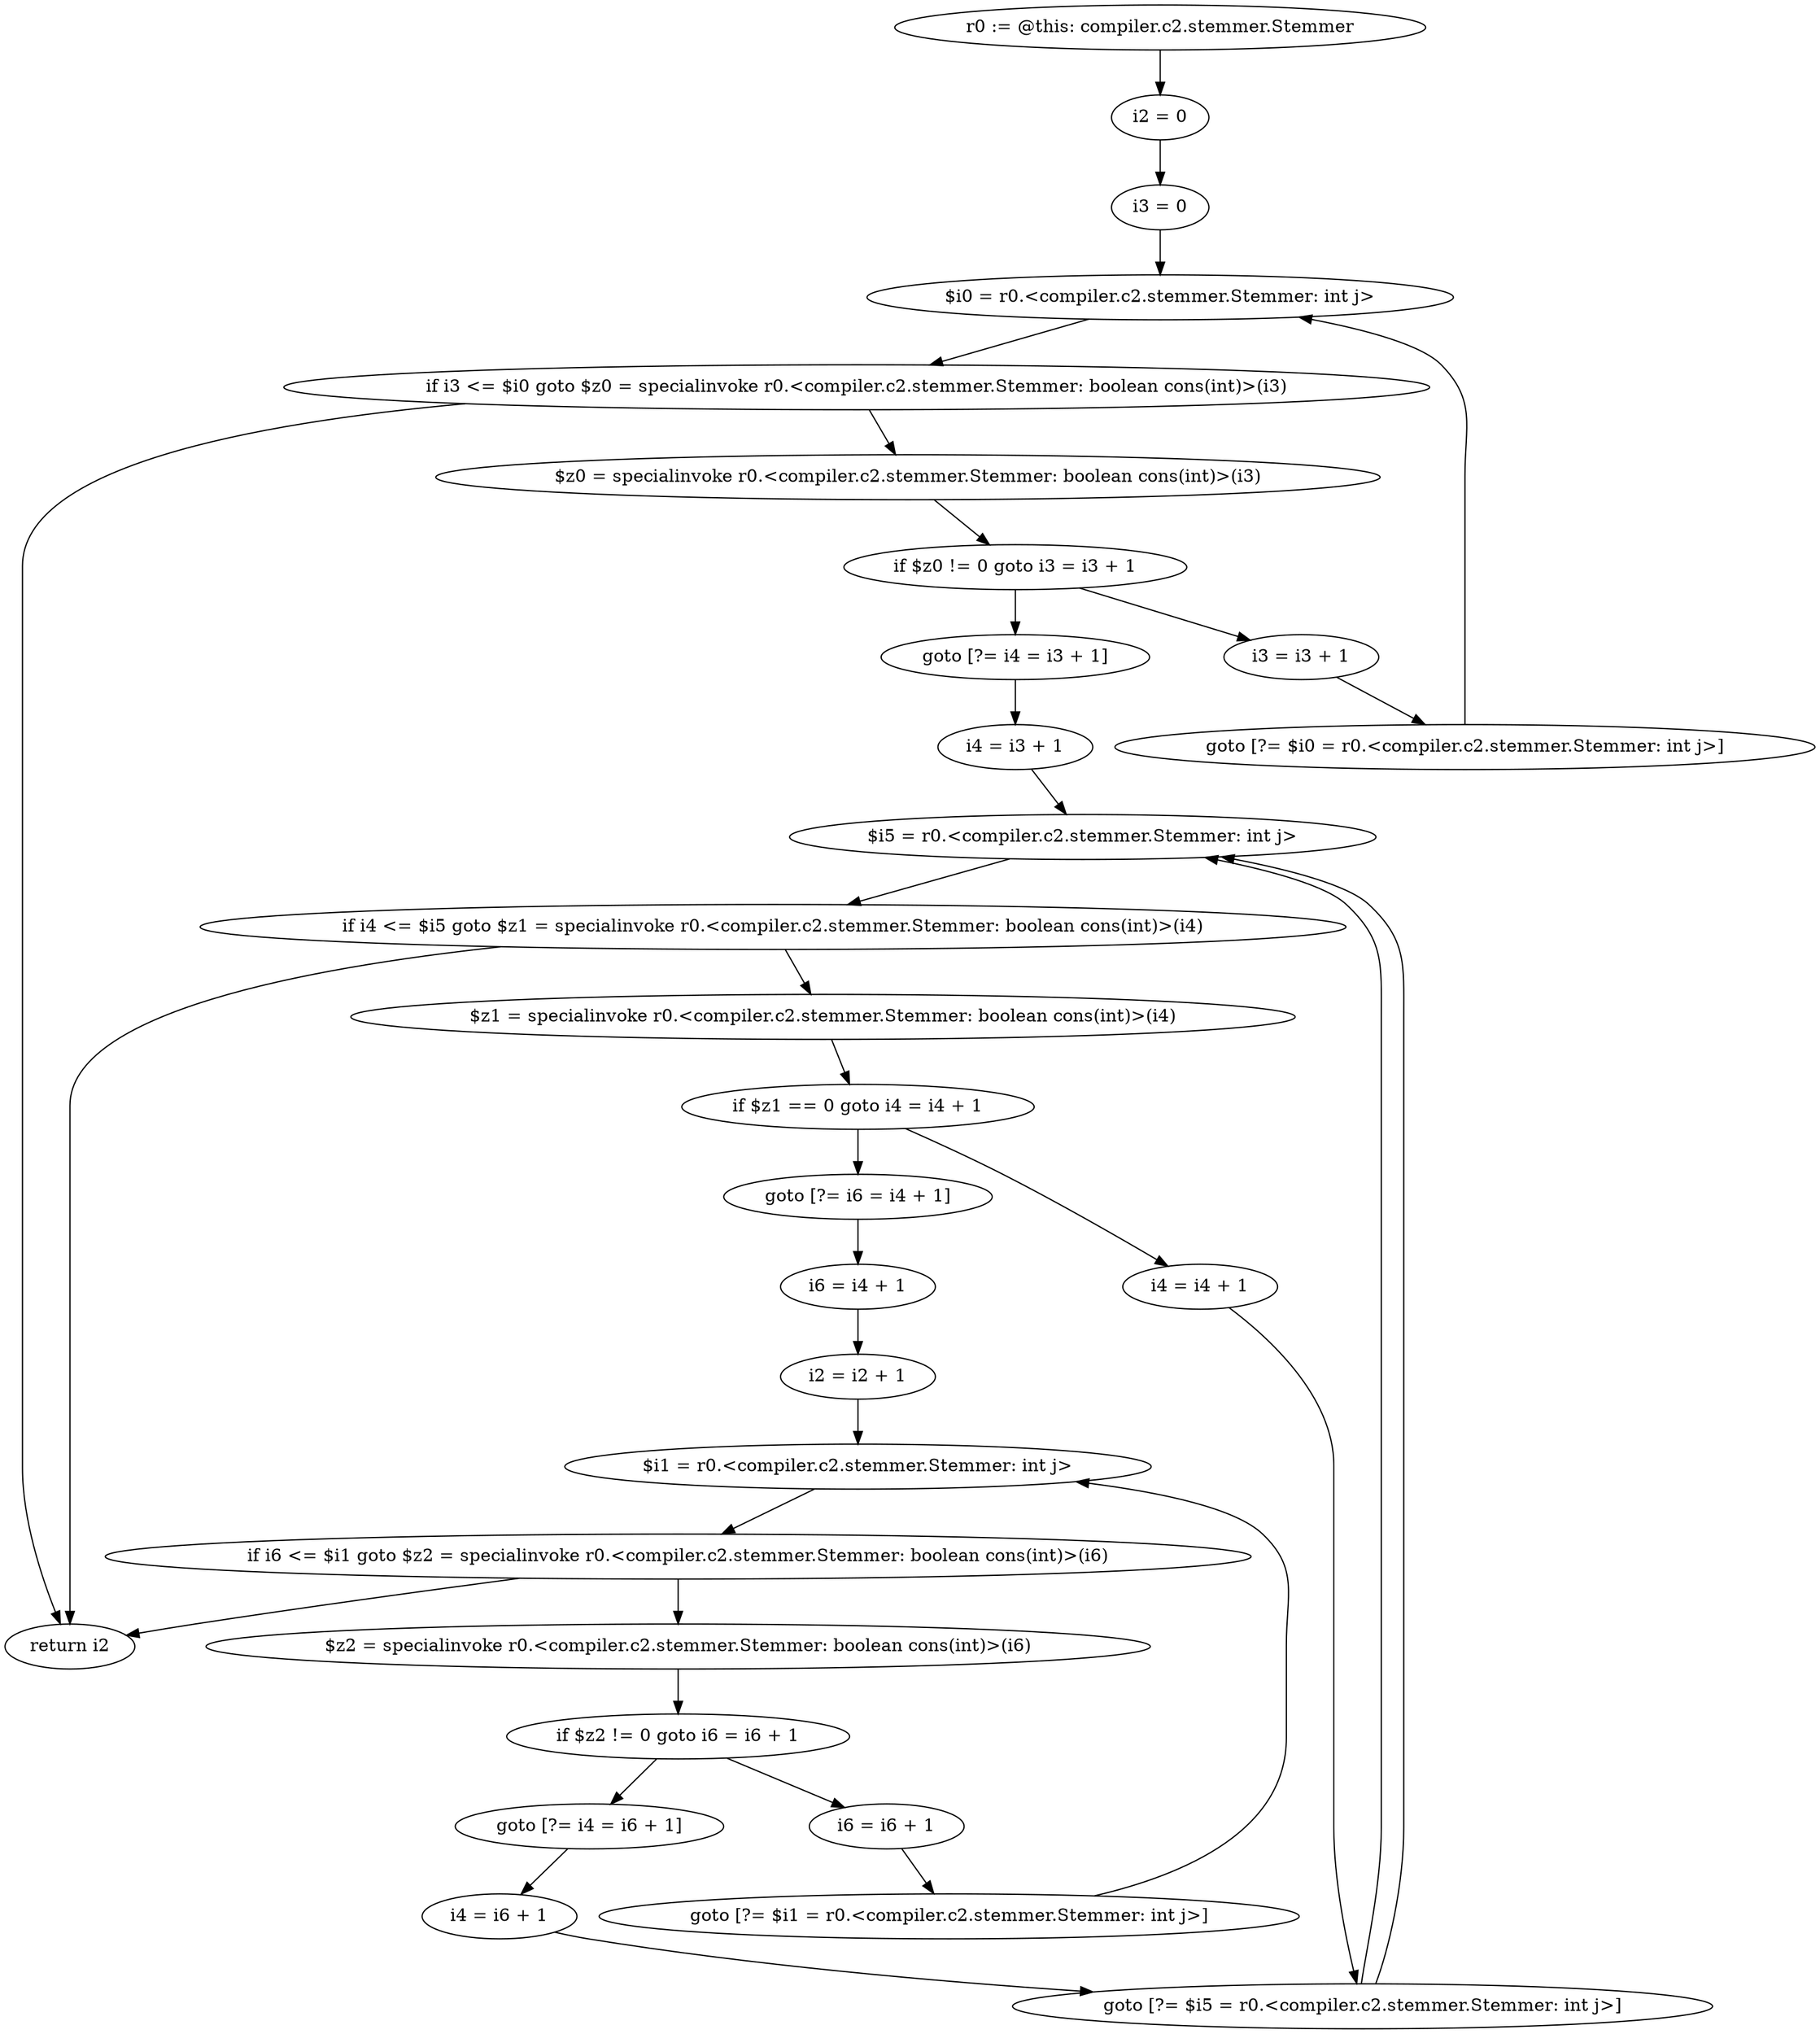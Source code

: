 digraph "unitGraph" {
    "r0 := @this: compiler.c2.stemmer.Stemmer"
    "i2 = 0"
    "i3 = 0"
    "$i0 = r0.<compiler.c2.stemmer.Stemmer: int j>"
    "if i3 <= $i0 goto $z0 = specialinvoke r0.<compiler.c2.stemmer.Stemmer: boolean cons(int)>(i3)"
    "return i2"
    "$z0 = specialinvoke r0.<compiler.c2.stemmer.Stemmer: boolean cons(int)>(i3)"
    "if $z0 != 0 goto i3 = i3 + 1"
    "goto [?= i4 = i3 + 1]"
    "i3 = i3 + 1"
    "goto [?= $i0 = r0.<compiler.c2.stemmer.Stemmer: int j>]"
    "i4 = i3 + 1"
    "$i5 = r0.<compiler.c2.stemmer.Stemmer: int j>"
    "if i4 <= $i5 goto $z1 = specialinvoke r0.<compiler.c2.stemmer.Stemmer: boolean cons(int)>(i4)"
    "$z1 = specialinvoke r0.<compiler.c2.stemmer.Stemmer: boolean cons(int)>(i4)"
    "if $z1 == 0 goto i4 = i4 + 1"
    "goto [?= i6 = i4 + 1]"
    "i4 = i4 + 1"
    "goto [?= $i5 = r0.<compiler.c2.stemmer.Stemmer: int j>]"
    "i6 = i4 + 1"
    "i2 = i2 + 1"
    "$i1 = r0.<compiler.c2.stemmer.Stemmer: int j>"
    "if i6 <= $i1 goto $z2 = specialinvoke r0.<compiler.c2.stemmer.Stemmer: boolean cons(int)>(i6)"
    "$z2 = specialinvoke r0.<compiler.c2.stemmer.Stemmer: boolean cons(int)>(i6)"
    "if $z2 != 0 goto i6 = i6 + 1"
    "goto [?= i4 = i6 + 1]"
    "i6 = i6 + 1"
    "goto [?= $i1 = r0.<compiler.c2.stemmer.Stemmer: int j>]"
    "i4 = i6 + 1"
    "r0 := @this: compiler.c2.stemmer.Stemmer"->"i2 = 0";
    "i2 = 0"->"i3 = 0";
    "i3 = 0"->"$i0 = r0.<compiler.c2.stemmer.Stemmer: int j>";
    "$i0 = r0.<compiler.c2.stemmer.Stemmer: int j>"->"if i3 <= $i0 goto $z0 = specialinvoke r0.<compiler.c2.stemmer.Stemmer: boolean cons(int)>(i3)";
    "if i3 <= $i0 goto $z0 = specialinvoke r0.<compiler.c2.stemmer.Stemmer: boolean cons(int)>(i3)"->"return i2";
    "if i3 <= $i0 goto $z0 = specialinvoke r0.<compiler.c2.stemmer.Stemmer: boolean cons(int)>(i3)"->"$z0 = specialinvoke r0.<compiler.c2.stemmer.Stemmer: boolean cons(int)>(i3)";
    "$z0 = specialinvoke r0.<compiler.c2.stemmer.Stemmer: boolean cons(int)>(i3)"->"if $z0 != 0 goto i3 = i3 + 1";
    "if $z0 != 0 goto i3 = i3 + 1"->"goto [?= i4 = i3 + 1]";
    "if $z0 != 0 goto i3 = i3 + 1"->"i3 = i3 + 1";
    "goto [?= i4 = i3 + 1]"->"i4 = i3 + 1";
    "i3 = i3 + 1"->"goto [?= $i0 = r0.<compiler.c2.stemmer.Stemmer: int j>]";
    "goto [?= $i0 = r0.<compiler.c2.stemmer.Stemmer: int j>]"->"$i0 = r0.<compiler.c2.stemmer.Stemmer: int j>";
    "i4 = i3 + 1"->"$i5 = r0.<compiler.c2.stemmer.Stemmer: int j>";
    "$i5 = r0.<compiler.c2.stemmer.Stemmer: int j>"->"if i4 <= $i5 goto $z1 = specialinvoke r0.<compiler.c2.stemmer.Stemmer: boolean cons(int)>(i4)";
    "if i4 <= $i5 goto $z1 = specialinvoke r0.<compiler.c2.stemmer.Stemmer: boolean cons(int)>(i4)"->"return i2";
    "if i4 <= $i5 goto $z1 = specialinvoke r0.<compiler.c2.stemmer.Stemmer: boolean cons(int)>(i4)"->"$z1 = specialinvoke r0.<compiler.c2.stemmer.Stemmer: boolean cons(int)>(i4)";
    "$z1 = specialinvoke r0.<compiler.c2.stemmer.Stemmer: boolean cons(int)>(i4)"->"if $z1 == 0 goto i4 = i4 + 1";
    "if $z1 == 0 goto i4 = i4 + 1"->"goto [?= i6 = i4 + 1]";
    "if $z1 == 0 goto i4 = i4 + 1"->"i4 = i4 + 1";
    "goto [?= i6 = i4 + 1]"->"i6 = i4 + 1";
    "i4 = i4 + 1"->"goto [?= $i5 = r0.<compiler.c2.stemmer.Stemmer: int j>]";
    "goto [?= $i5 = r0.<compiler.c2.stemmer.Stemmer: int j>]"->"$i5 = r0.<compiler.c2.stemmer.Stemmer: int j>";
    "i6 = i4 + 1"->"i2 = i2 + 1";
    "i2 = i2 + 1"->"$i1 = r0.<compiler.c2.stemmer.Stemmer: int j>";
    "$i1 = r0.<compiler.c2.stemmer.Stemmer: int j>"->"if i6 <= $i1 goto $z2 = specialinvoke r0.<compiler.c2.stemmer.Stemmer: boolean cons(int)>(i6)";
    "if i6 <= $i1 goto $z2 = specialinvoke r0.<compiler.c2.stemmer.Stemmer: boolean cons(int)>(i6)"->"return i2";
    "if i6 <= $i1 goto $z2 = specialinvoke r0.<compiler.c2.stemmer.Stemmer: boolean cons(int)>(i6)"->"$z2 = specialinvoke r0.<compiler.c2.stemmer.Stemmer: boolean cons(int)>(i6)";
    "$z2 = specialinvoke r0.<compiler.c2.stemmer.Stemmer: boolean cons(int)>(i6)"->"if $z2 != 0 goto i6 = i6 + 1";
    "if $z2 != 0 goto i6 = i6 + 1"->"goto [?= i4 = i6 + 1]";
    "if $z2 != 0 goto i6 = i6 + 1"->"i6 = i6 + 1";
    "goto [?= i4 = i6 + 1]"->"i4 = i6 + 1";
    "i6 = i6 + 1"->"goto [?= $i1 = r0.<compiler.c2.stemmer.Stemmer: int j>]";
    "goto [?= $i1 = r0.<compiler.c2.stemmer.Stemmer: int j>]"->"$i1 = r0.<compiler.c2.stemmer.Stemmer: int j>";
    "i4 = i6 + 1"->"goto [?= $i5 = r0.<compiler.c2.stemmer.Stemmer: int j>]";
    "goto [?= $i5 = r0.<compiler.c2.stemmer.Stemmer: int j>]"->"$i5 = r0.<compiler.c2.stemmer.Stemmer: int j>";
}
